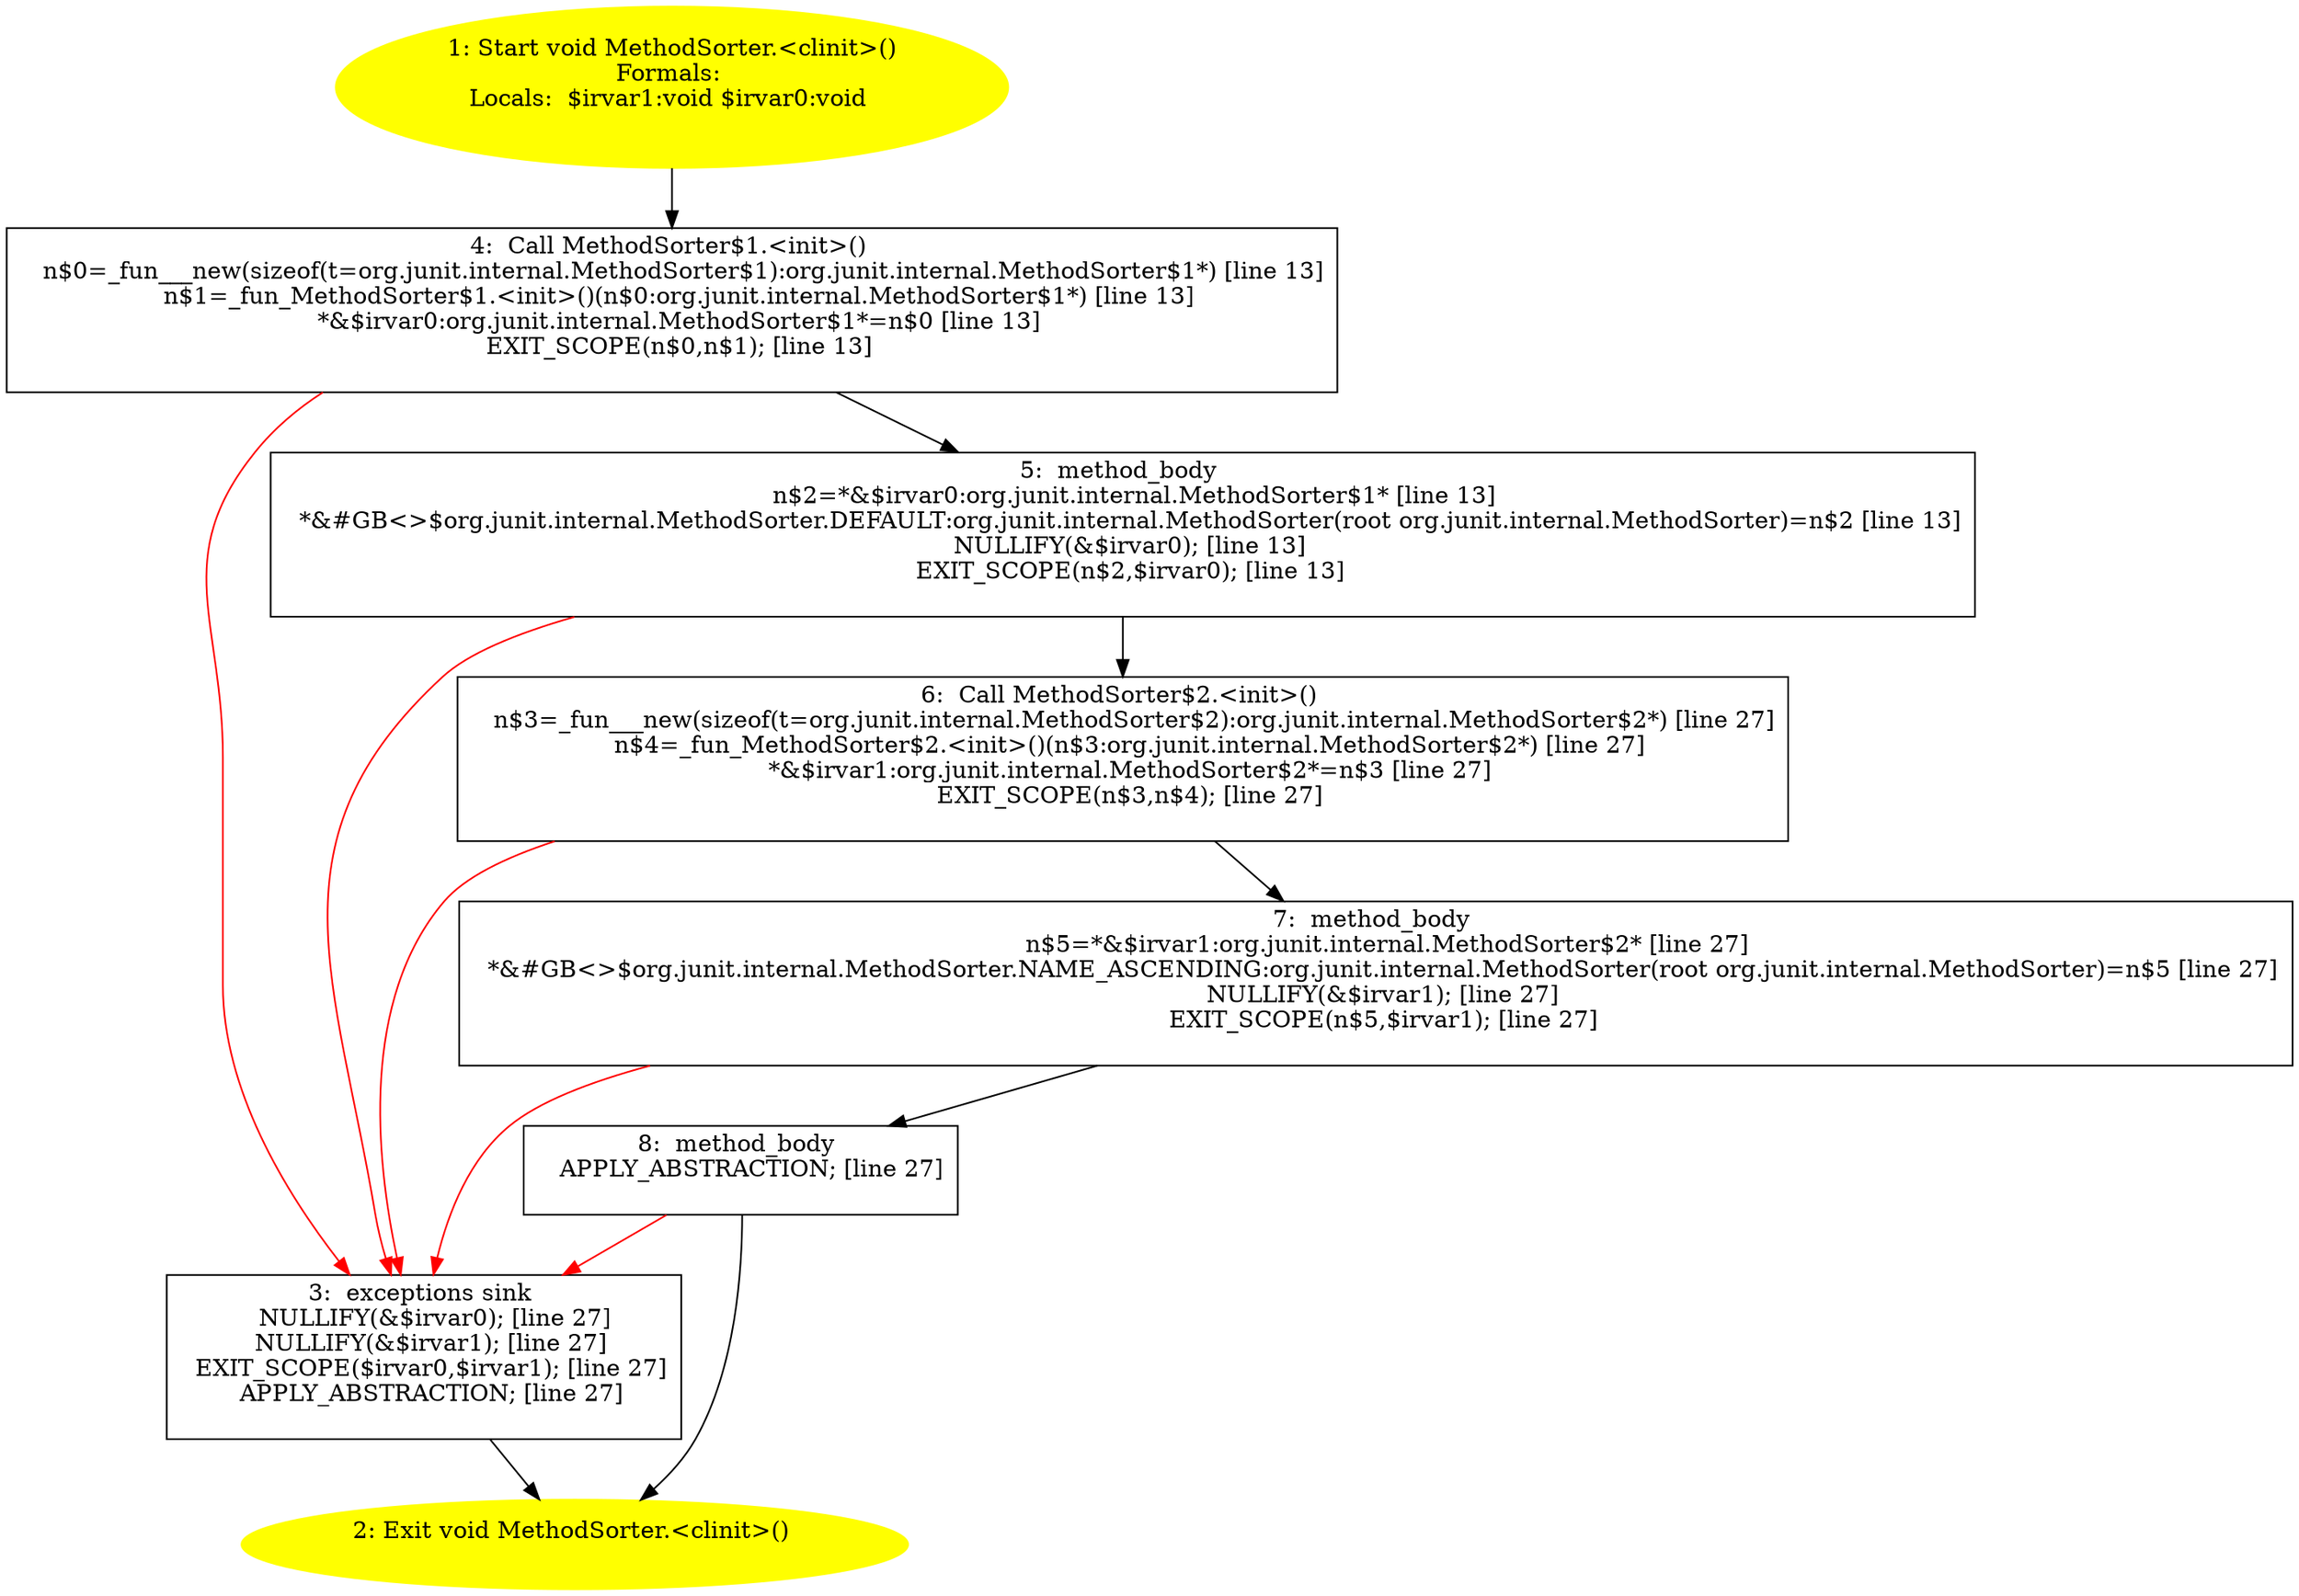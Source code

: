 /* @generated */
digraph cfg {
"org.junit.internal.MethodSorter.<clinit>():void.adb67ad2135327c82b1bff6491348cb7_1" [label="1: Start void MethodSorter.<clinit>()\nFormals: \nLocals:  $irvar1:void $irvar0:void \n  " color=yellow style=filled]
	

	 "org.junit.internal.MethodSorter.<clinit>():void.adb67ad2135327c82b1bff6491348cb7_1" -> "org.junit.internal.MethodSorter.<clinit>():void.adb67ad2135327c82b1bff6491348cb7_4" ;
"org.junit.internal.MethodSorter.<clinit>():void.adb67ad2135327c82b1bff6491348cb7_2" [label="2: Exit void MethodSorter.<clinit>() \n  " color=yellow style=filled]
	

"org.junit.internal.MethodSorter.<clinit>():void.adb67ad2135327c82b1bff6491348cb7_3" [label="3:  exceptions sink \n   NULLIFY(&$irvar0); [line 27]\n  NULLIFY(&$irvar1); [line 27]\n  EXIT_SCOPE($irvar0,$irvar1); [line 27]\n  APPLY_ABSTRACTION; [line 27]\n " shape="box"]
	

	 "org.junit.internal.MethodSorter.<clinit>():void.adb67ad2135327c82b1bff6491348cb7_3" -> "org.junit.internal.MethodSorter.<clinit>():void.adb67ad2135327c82b1bff6491348cb7_2" ;
"org.junit.internal.MethodSorter.<clinit>():void.adb67ad2135327c82b1bff6491348cb7_4" [label="4:  Call MethodSorter$1.<init>() \n   n$0=_fun___new(sizeof(t=org.junit.internal.MethodSorter$1):org.junit.internal.MethodSorter$1*) [line 13]\n  n$1=_fun_MethodSorter$1.<init>()(n$0:org.junit.internal.MethodSorter$1*) [line 13]\n  *&$irvar0:org.junit.internal.MethodSorter$1*=n$0 [line 13]\n  EXIT_SCOPE(n$0,n$1); [line 13]\n " shape="box"]
	

	 "org.junit.internal.MethodSorter.<clinit>():void.adb67ad2135327c82b1bff6491348cb7_4" -> "org.junit.internal.MethodSorter.<clinit>():void.adb67ad2135327c82b1bff6491348cb7_5" ;
	 "org.junit.internal.MethodSorter.<clinit>():void.adb67ad2135327c82b1bff6491348cb7_4" -> "org.junit.internal.MethodSorter.<clinit>():void.adb67ad2135327c82b1bff6491348cb7_3" [color="red" ];
"org.junit.internal.MethodSorter.<clinit>():void.adb67ad2135327c82b1bff6491348cb7_5" [label="5:  method_body \n   n$2=*&$irvar0:org.junit.internal.MethodSorter$1* [line 13]\n  *&#GB<>$org.junit.internal.MethodSorter.DEFAULT:org.junit.internal.MethodSorter(root org.junit.internal.MethodSorter)=n$2 [line 13]\n  NULLIFY(&$irvar0); [line 13]\n  EXIT_SCOPE(n$2,$irvar0); [line 13]\n " shape="box"]
	

	 "org.junit.internal.MethodSorter.<clinit>():void.adb67ad2135327c82b1bff6491348cb7_5" -> "org.junit.internal.MethodSorter.<clinit>():void.adb67ad2135327c82b1bff6491348cb7_6" ;
	 "org.junit.internal.MethodSorter.<clinit>():void.adb67ad2135327c82b1bff6491348cb7_5" -> "org.junit.internal.MethodSorter.<clinit>():void.adb67ad2135327c82b1bff6491348cb7_3" [color="red" ];
"org.junit.internal.MethodSorter.<clinit>():void.adb67ad2135327c82b1bff6491348cb7_6" [label="6:  Call MethodSorter$2.<init>() \n   n$3=_fun___new(sizeof(t=org.junit.internal.MethodSorter$2):org.junit.internal.MethodSorter$2*) [line 27]\n  n$4=_fun_MethodSorter$2.<init>()(n$3:org.junit.internal.MethodSorter$2*) [line 27]\n  *&$irvar1:org.junit.internal.MethodSorter$2*=n$3 [line 27]\n  EXIT_SCOPE(n$3,n$4); [line 27]\n " shape="box"]
	

	 "org.junit.internal.MethodSorter.<clinit>():void.adb67ad2135327c82b1bff6491348cb7_6" -> "org.junit.internal.MethodSorter.<clinit>():void.adb67ad2135327c82b1bff6491348cb7_7" ;
	 "org.junit.internal.MethodSorter.<clinit>():void.adb67ad2135327c82b1bff6491348cb7_6" -> "org.junit.internal.MethodSorter.<clinit>():void.adb67ad2135327c82b1bff6491348cb7_3" [color="red" ];
"org.junit.internal.MethodSorter.<clinit>():void.adb67ad2135327c82b1bff6491348cb7_7" [label="7:  method_body \n   n$5=*&$irvar1:org.junit.internal.MethodSorter$2* [line 27]\n  *&#GB<>$org.junit.internal.MethodSorter.NAME_ASCENDING:org.junit.internal.MethodSorter(root org.junit.internal.MethodSorter)=n$5 [line 27]\n  NULLIFY(&$irvar1); [line 27]\n  EXIT_SCOPE(n$5,$irvar1); [line 27]\n " shape="box"]
	

	 "org.junit.internal.MethodSorter.<clinit>():void.adb67ad2135327c82b1bff6491348cb7_7" -> "org.junit.internal.MethodSorter.<clinit>():void.adb67ad2135327c82b1bff6491348cb7_8" ;
	 "org.junit.internal.MethodSorter.<clinit>():void.adb67ad2135327c82b1bff6491348cb7_7" -> "org.junit.internal.MethodSorter.<clinit>():void.adb67ad2135327c82b1bff6491348cb7_3" [color="red" ];
"org.junit.internal.MethodSorter.<clinit>():void.adb67ad2135327c82b1bff6491348cb7_8" [label="8:  method_body \n   APPLY_ABSTRACTION; [line 27]\n " shape="box"]
	

	 "org.junit.internal.MethodSorter.<clinit>():void.adb67ad2135327c82b1bff6491348cb7_8" -> "org.junit.internal.MethodSorter.<clinit>():void.adb67ad2135327c82b1bff6491348cb7_2" ;
	 "org.junit.internal.MethodSorter.<clinit>():void.adb67ad2135327c82b1bff6491348cb7_8" -> "org.junit.internal.MethodSorter.<clinit>():void.adb67ad2135327c82b1bff6491348cb7_3" [color="red" ];
}
